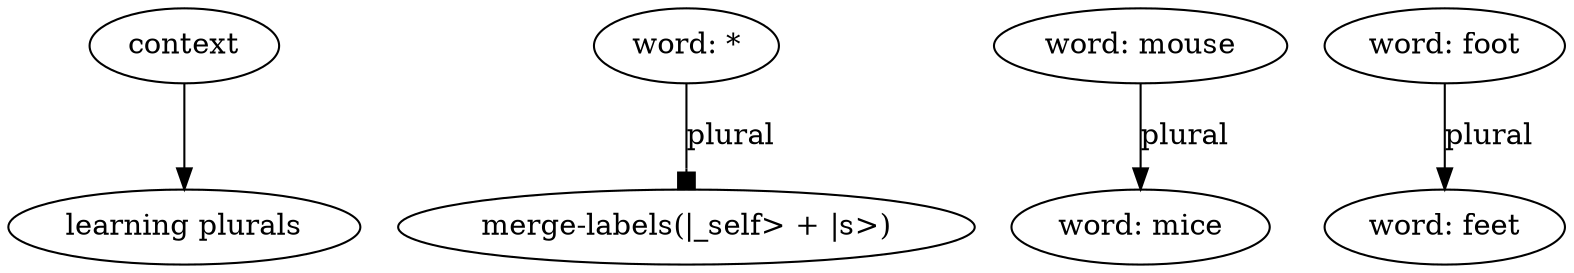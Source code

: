 digraph g {
context -> context_name
context_name [label="learning plurals"]
n0 -> n1 [label="plural",arrowhead="box"]
n2 -> n3 [label="plural",arrowhead="normal"]
n4 -> n5 [label="plural",arrowhead="normal"]
n3 [label="word: mice"]
n5 [label="word: feet"]
n0 [label="word: *"]
n2 [label="word: mouse"]
n4 [label="word: foot"]
n1 [label="merge-labels(|_self> + |s>)"]
}
